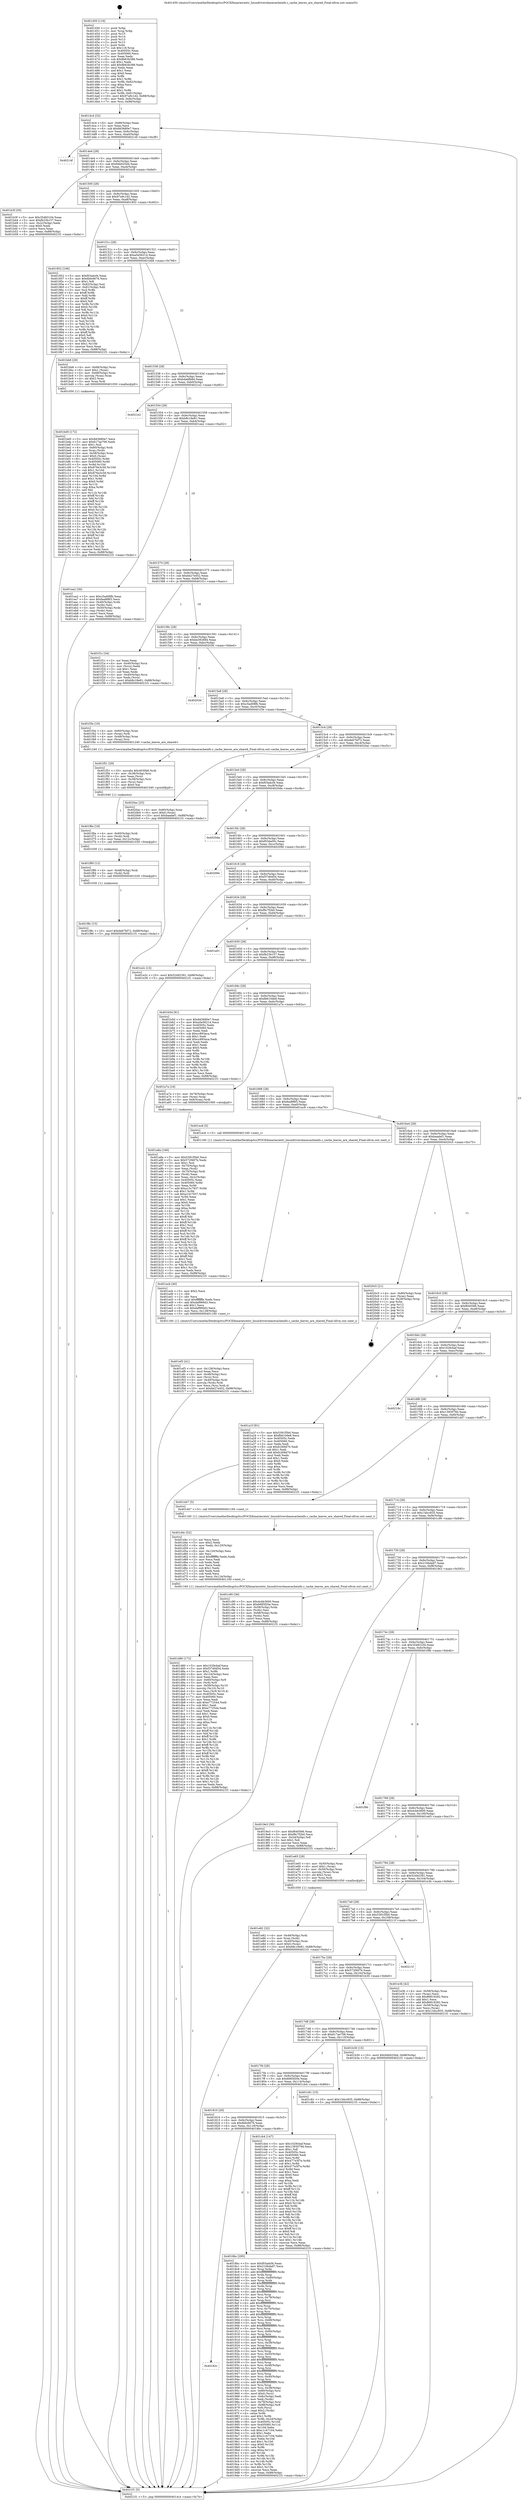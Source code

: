 digraph "0x401450" {
  label = "0x401450 (/mnt/c/Users/mathe/Desktop/tcc/POCII/binaries/extr_linuxdriversbasecacheinfo.c_cache_leaves_are_shared_Final-ollvm.out::main(0))"
  labelloc = "t"
  node[shape=record]

  Entry [label="",width=0.3,height=0.3,shape=circle,fillcolor=black,style=filled]
  "0x4014c4" [label="{
     0x4014c4 [32]\l
     | [instrs]\l
     &nbsp;&nbsp;0x4014c4 \<+6\>: mov -0x88(%rbp),%eax\l
     &nbsp;&nbsp;0x4014ca \<+2\>: mov %eax,%ecx\l
     &nbsp;&nbsp;0x4014cc \<+6\>: sub $0x8d3680e7,%ecx\l
     &nbsp;&nbsp;0x4014d2 \<+6\>: mov %eax,-0x9c(%rbp)\l
     &nbsp;&nbsp;0x4014d8 \<+6\>: mov %ecx,-0xa0(%rbp)\l
     &nbsp;&nbsp;0x4014de \<+6\>: je 000000000040214f \<main+0xcff\>\l
  }"]
  "0x40214f" [label="{
     0x40214f\l
  }", style=dashed]
  "0x4014e4" [label="{
     0x4014e4 [28]\l
     | [instrs]\l
     &nbsp;&nbsp;0x4014e4 \<+5\>: jmp 00000000004014e9 \<main+0x99\>\l
     &nbsp;&nbsp;0x4014e9 \<+6\>: mov -0x9c(%rbp),%eax\l
     &nbsp;&nbsp;0x4014ef \<+5\>: sub $0x94b025d4,%eax\l
     &nbsp;&nbsp;0x4014f4 \<+6\>: mov %eax,-0xa4(%rbp)\l
     &nbsp;&nbsp;0x4014fa \<+6\>: je 0000000000401b3f \<main+0x6ef\>\l
  }"]
  Exit [label="",width=0.3,height=0.3,shape=circle,fillcolor=black,style=filled,peripheries=2]
  "0x401b3f" [label="{
     0x401b3f [30]\l
     | [instrs]\l
     &nbsp;&nbsp;0x401b3f \<+5\>: mov $0x35483104,%eax\l
     &nbsp;&nbsp;0x401b44 \<+5\>: mov $0xfb23b157,%ecx\l
     &nbsp;&nbsp;0x401b49 \<+3\>: mov -0x2c(%rbp),%edx\l
     &nbsp;&nbsp;0x401b4c \<+3\>: cmp $0x0,%edx\l
     &nbsp;&nbsp;0x401b4f \<+3\>: cmove %ecx,%eax\l
     &nbsp;&nbsp;0x401b52 \<+6\>: mov %eax,-0x88(%rbp)\l
     &nbsp;&nbsp;0x401b58 \<+5\>: jmp 00000000004021f1 \<main+0xda1\>\l
  }"]
  "0x401500" [label="{
     0x401500 [28]\l
     | [instrs]\l
     &nbsp;&nbsp;0x401500 \<+5\>: jmp 0000000000401505 \<main+0xb5\>\l
     &nbsp;&nbsp;0x401505 \<+6\>: mov -0x9c(%rbp),%eax\l
     &nbsp;&nbsp;0x40150b \<+5\>: sub $0x97a9c1d2,%eax\l
     &nbsp;&nbsp;0x401510 \<+6\>: mov %eax,-0xa8(%rbp)\l
     &nbsp;&nbsp;0x401516 \<+6\>: je 0000000000401852 \<main+0x402\>\l
  }"]
  "0x401f8c" [label="{
     0x401f8c [15]\l
     | [instrs]\l
     &nbsp;&nbsp;0x401f8c \<+10\>: movl $0xde67bf72,-0x88(%rbp)\l
     &nbsp;&nbsp;0x401f96 \<+5\>: jmp 00000000004021f1 \<main+0xda1\>\l
  }"]
  "0x401852" [label="{
     0x401852 [106]\l
     | [instrs]\l
     &nbsp;&nbsp;0x401852 \<+5\>: mov $0xf03adcf4,%eax\l
     &nbsp;&nbsp;0x401857 \<+5\>: mov $0x6bfc6676,%ecx\l
     &nbsp;&nbsp;0x40185c \<+2\>: mov $0x1,%dl\l
     &nbsp;&nbsp;0x40185e \<+7\>: mov -0x82(%rbp),%sil\l
     &nbsp;&nbsp;0x401865 \<+7\>: mov -0x81(%rbp),%dil\l
     &nbsp;&nbsp;0x40186c \<+3\>: mov %sil,%r8b\l
     &nbsp;&nbsp;0x40186f \<+4\>: xor $0xff,%r8b\l
     &nbsp;&nbsp;0x401873 \<+3\>: mov %dil,%r9b\l
     &nbsp;&nbsp;0x401876 \<+4\>: xor $0xff,%r9b\l
     &nbsp;&nbsp;0x40187a \<+3\>: xor $0x0,%dl\l
     &nbsp;&nbsp;0x40187d \<+3\>: mov %r8b,%r10b\l
     &nbsp;&nbsp;0x401880 \<+4\>: and $0x0,%r10b\l
     &nbsp;&nbsp;0x401884 \<+3\>: and %dl,%sil\l
     &nbsp;&nbsp;0x401887 \<+3\>: mov %r9b,%r11b\l
     &nbsp;&nbsp;0x40188a \<+4\>: and $0x0,%r11b\l
     &nbsp;&nbsp;0x40188e \<+3\>: and %dl,%dil\l
     &nbsp;&nbsp;0x401891 \<+3\>: or %sil,%r10b\l
     &nbsp;&nbsp;0x401894 \<+3\>: or %dil,%r11b\l
     &nbsp;&nbsp;0x401897 \<+3\>: xor %r11b,%r10b\l
     &nbsp;&nbsp;0x40189a \<+3\>: or %r9b,%r8b\l
     &nbsp;&nbsp;0x40189d \<+4\>: xor $0xff,%r8b\l
     &nbsp;&nbsp;0x4018a1 \<+3\>: or $0x0,%dl\l
     &nbsp;&nbsp;0x4018a4 \<+3\>: and %dl,%r8b\l
     &nbsp;&nbsp;0x4018a7 \<+3\>: or %r8b,%r10b\l
     &nbsp;&nbsp;0x4018aa \<+4\>: test $0x1,%r10b\l
     &nbsp;&nbsp;0x4018ae \<+3\>: cmovne %ecx,%eax\l
     &nbsp;&nbsp;0x4018b1 \<+6\>: mov %eax,-0x88(%rbp)\l
     &nbsp;&nbsp;0x4018b7 \<+5\>: jmp 00000000004021f1 \<main+0xda1\>\l
  }"]
  "0x40151c" [label="{
     0x40151c [28]\l
     | [instrs]\l
     &nbsp;&nbsp;0x40151c \<+5\>: jmp 0000000000401521 \<main+0xd1\>\l
     &nbsp;&nbsp;0x401521 \<+6\>: mov -0x9c(%rbp),%eax\l
     &nbsp;&nbsp;0x401527 \<+5\>: sub $0xa5e56214,%eax\l
     &nbsp;&nbsp;0x40152c \<+6\>: mov %eax,-0xac(%rbp)\l
     &nbsp;&nbsp;0x401532 \<+6\>: je 0000000000401bb8 \<main+0x768\>\l
  }"]
  "0x4021f1" [label="{
     0x4021f1 [5]\l
     | [instrs]\l
     &nbsp;&nbsp;0x4021f1 \<+5\>: jmp 00000000004014c4 \<main+0x74\>\l
  }"]
  "0x401450" [label="{
     0x401450 [116]\l
     | [instrs]\l
     &nbsp;&nbsp;0x401450 \<+1\>: push %rbp\l
     &nbsp;&nbsp;0x401451 \<+3\>: mov %rsp,%rbp\l
     &nbsp;&nbsp;0x401454 \<+2\>: push %r15\l
     &nbsp;&nbsp;0x401456 \<+2\>: push %r14\l
     &nbsp;&nbsp;0x401458 \<+2\>: push %r13\l
     &nbsp;&nbsp;0x40145a \<+2\>: push %r12\l
     &nbsp;&nbsp;0x40145c \<+1\>: push %rbx\l
     &nbsp;&nbsp;0x40145d \<+7\>: sub $0x118,%rsp\l
     &nbsp;&nbsp;0x401464 \<+7\>: mov 0x40505c,%eax\l
     &nbsp;&nbsp;0x40146b \<+7\>: mov 0x405060,%ecx\l
     &nbsp;&nbsp;0x401472 \<+2\>: mov %eax,%edx\l
     &nbsp;&nbsp;0x401474 \<+6\>: sub $0x8b63b388,%edx\l
     &nbsp;&nbsp;0x40147a \<+3\>: sub $0x1,%edx\l
     &nbsp;&nbsp;0x40147d \<+6\>: add $0x8b63b388,%edx\l
     &nbsp;&nbsp;0x401483 \<+3\>: imul %edx,%eax\l
     &nbsp;&nbsp;0x401486 \<+3\>: and $0x1,%eax\l
     &nbsp;&nbsp;0x401489 \<+3\>: cmp $0x0,%eax\l
     &nbsp;&nbsp;0x40148c \<+4\>: sete %r8b\l
     &nbsp;&nbsp;0x401490 \<+4\>: and $0x1,%r8b\l
     &nbsp;&nbsp;0x401494 \<+7\>: mov %r8b,-0x82(%rbp)\l
     &nbsp;&nbsp;0x40149b \<+3\>: cmp $0xa,%ecx\l
     &nbsp;&nbsp;0x40149e \<+4\>: setl %r8b\l
     &nbsp;&nbsp;0x4014a2 \<+4\>: and $0x1,%r8b\l
     &nbsp;&nbsp;0x4014a6 \<+7\>: mov %r8b,-0x81(%rbp)\l
     &nbsp;&nbsp;0x4014ad \<+10\>: movl $0x97a9c1d2,-0x88(%rbp)\l
     &nbsp;&nbsp;0x4014b7 \<+6\>: mov %edi,-0x8c(%rbp)\l
     &nbsp;&nbsp;0x4014bd \<+7\>: mov %rsi,-0x98(%rbp)\l
  }"]
  "0x401f80" [label="{
     0x401f80 [12]\l
     | [instrs]\l
     &nbsp;&nbsp;0x401f80 \<+4\>: mov -0x48(%rbp),%rdi\l
     &nbsp;&nbsp;0x401f84 \<+3\>: mov (%rdi),%rdi\l
     &nbsp;&nbsp;0x401f87 \<+5\>: call 0000000000401030 \<free@plt\>\l
     | [calls]\l
     &nbsp;&nbsp;0x401030 \{1\} (unknown)\l
  }"]
  "0x401bb8" [label="{
     0x401bb8 [29]\l
     | [instrs]\l
     &nbsp;&nbsp;0x401bb8 \<+4\>: mov -0x68(%rbp),%rax\l
     &nbsp;&nbsp;0x401bbc \<+6\>: movl $0x1,(%rax)\l
     &nbsp;&nbsp;0x401bc2 \<+4\>: mov -0x68(%rbp),%rax\l
     &nbsp;&nbsp;0x401bc6 \<+3\>: movslq (%rax),%rax\l
     &nbsp;&nbsp;0x401bc9 \<+4\>: shl $0x2,%rax\l
     &nbsp;&nbsp;0x401bcd \<+3\>: mov %rax,%rdi\l
     &nbsp;&nbsp;0x401bd0 \<+5\>: call 0000000000401050 \<malloc@plt\>\l
     | [calls]\l
     &nbsp;&nbsp;0x401050 \{1\} (unknown)\l
  }"]
  "0x401538" [label="{
     0x401538 [28]\l
     | [instrs]\l
     &nbsp;&nbsp;0x401538 \<+5\>: jmp 000000000040153d \<main+0xed\>\l
     &nbsp;&nbsp;0x40153d \<+6\>: mov -0x9c(%rbp),%eax\l
     &nbsp;&nbsp;0x401543 \<+5\>: sub $0xb4a6fb84,%eax\l
     &nbsp;&nbsp;0x401548 \<+6\>: mov %eax,-0xb0(%rbp)\l
     &nbsp;&nbsp;0x40154e \<+6\>: je 00000000004021e2 \<main+0xd92\>\l
  }"]
  "0x401f6e" [label="{
     0x401f6e [18]\l
     | [instrs]\l
     &nbsp;&nbsp;0x401f6e \<+4\>: mov -0x60(%rbp),%rdi\l
     &nbsp;&nbsp;0x401f72 \<+3\>: mov (%rdi),%rdi\l
     &nbsp;&nbsp;0x401f75 \<+6\>: mov %eax,-0x12c(%rbp)\l
     &nbsp;&nbsp;0x401f7b \<+5\>: call 0000000000401030 \<free@plt\>\l
     | [calls]\l
     &nbsp;&nbsp;0x401030 \{1\} (unknown)\l
  }"]
  "0x4021e2" [label="{
     0x4021e2\l
  }", style=dashed]
  "0x401554" [label="{
     0x401554 [28]\l
     | [instrs]\l
     &nbsp;&nbsp;0x401554 \<+5\>: jmp 0000000000401559 \<main+0x109\>\l
     &nbsp;&nbsp;0x401559 \<+6\>: mov -0x9c(%rbp),%eax\l
     &nbsp;&nbsp;0x40155f \<+5\>: sub $0xb8c18e81,%eax\l
     &nbsp;&nbsp;0x401564 \<+6\>: mov %eax,-0xb4(%rbp)\l
     &nbsp;&nbsp;0x40156a \<+6\>: je 0000000000401ea2 \<main+0xa52\>\l
  }"]
  "0x401f51" [label="{
     0x401f51 [29]\l
     | [instrs]\l
     &nbsp;&nbsp;0x401f51 \<+10\>: movabs $0x4030b6,%rdi\l
     &nbsp;&nbsp;0x401f5b \<+4\>: mov -0x38(%rbp),%rsi\l
     &nbsp;&nbsp;0x401f5f \<+2\>: mov %eax,(%rsi)\l
     &nbsp;&nbsp;0x401f61 \<+4\>: mov -0x38(%rbp),%rsi\l
     &nbsp;&nbsp;0x401f65 \<+2\>: mov (%rsi),%esi\l
     &nbsp;&nbsp;0x401f67 \<+2\>: mov $0x0,%al\l
     &nbsp;&nbsp;0x401f69 \<+5\>: call 0000000000401040 \<printf@plt\>\l
     | [calls]\l
     &nbsp;&nbsp;0x401040 \{1\} (unknown)\l
  }"]
  "0x401ea2" [label="{
     0x401ea2 [36]\l
     | [instrs]\l
     &nbsp;&nbsp;0x401ea2 \<+5\>: mov $0xc5ad08fb,%eax\l
     &nbsp;&nbsp;0x401ea7 \<+5\>: mov $0xfea8f8f3,%ecx\l
     &nbsp;&nbsp;0x401eac \<+4\>: mov -0x40(%rbp),%rdx\l
     &nbsp;&nbsp;0x401eb0 \<+2\>: mov (%rdx),%esi\l
     &nbsp;&nbsp;0x401eb2 \<+4\>: mov -0x50(%rbp),%rdx\l
     &nbsp;&nbsp;0x401eb6 \<+2\>: cmp (%rdx),%esi\l
     &nbsp;&nbsp;0x401eb8 \<+3\>: cmovl %ecx,%eax\l
     &nbsp;&nbsp;0x401ebb \<+6\>: mov %eax,-0x88(%rbp)\l
     &nbsp;&nbsp;0x401ec1 \<+5\>: jmp 00000000004021f1 \<main+0xda1\>\l
  }"]
  "0x401570" [label="{
     0x401570 [28]\l
     | [instrs]\l
     &nbsp;&nbsp;0x401570 \<+5\>: jmp 0000000000401575 \<main+0x125\>\l
     &nbsp;&nbsp;0x401575 \<+6\>: mov -0x9c(%rbp),%eax\l
     &nbsp;&nbsp;0x40157b \<+5\>: sub $0xbb27e452,%eax\l
     &nbsp;&nbsp;0x401580 \<+6\>: mov %eax,-0xb8(%rbp)\l
     &nbsp;&nbsp;0x401586 \<+6\>: je 0000000000401f1c \<main+0xacc\>\l
  }"]
  "0x401ef3" [label="{
     0x401ef3 [41]\l
     | [instrs]\l
     &nbsp;&nbsp;0x401ef3 \<+6\>: mov -0x128(%rbp),%ecx\l
     &nbsp;&nbsp;0x401ef9 \<+3\>: imul %eax,%ecx\l
     &nbsp;&nbsp;0x401efc \<+4\>: mov -0x48(%rbp),%rsi\l
     &nbsp;&nbsp;0x401f00 \<+3\>: mov (%rsi),%rsi\l
     &nbsp;&nbsp;0x401f03 \<+4\>: mov -0x40(%rbp),%rdi\l
     &nbsp;&nbsp;0x401f07 \<+3\>: movslq (%rdi),%rdi\l
     &nbsp;&nbsp;0x401f0a \<+3\>: mov %ecx,(%rsi,%rdi,4)\l
     &nbsp;&nbsp;0x401f0d \<+10\>: movl $0xbb27e452,-0x88(%rbp)\l
     &nbsp;&nbsp;0x401f17 \<+5\>: jmp 00000000004021f1 \<main+0xda1\>\l
  }"]
  "0x401f1c" [label="{
     0x401f1c [34]\l
     | [instrs]\l
     &nbsp;&nbsp;0x401f1c \<+2\>: xor %eax,%eax\l
     &nbsp;&nbsp;0x401f1e \<+4\>: mov -0x40(%rbp),%rcx\l
     &nbsp;&nbsp;0x401f22 \<+2\>: mov (%rcx),%edx\l
     &nbsp;&nbsp;0x401f24 \<+3\>: sub $0x1,%eax\l
     &nbsp;&nbsp;0x401f27 \<+2\>: sub %eax,%edx\l
     &nbsp;&nbsp;0x401f29 \<+4\>: mov -0x40(%rbp),%rcx\l
     &nbsp;&nbsp;0x401f2d \<+2\>: mov %edx,(%rcx)\l
     &nbsp;&nbsp;0x401f2f \<+10\>: movl $0xb8c18e81,-0x88(%rbp)\l
     &nbsp;&nbsp;0x401f39 \<+5\>: jmp 00000000004021f1 \<main+0xda1\>\l
  }"]
  "0x40158c" [label="{
     0x40158c [28]\l
     | [instrs]\l
     &nbsp;&nbsp;0x40158c \<+5\>: jmp 0000000000401591 \<main+0x141\>\l
     &nbsp;&nbsp;0x401591 \<+6\>: mov -0x9c(%rbp),%eax\l
     &nbsp;&nbsp;0x401597 \<+5\>: sub $0xbe392684,%eax\l
     &nbsp;&nbsp;0x40159c \<+6\>: mov %eax,-0xbc(%rbp)\l
     &nbsp;&nbsp;0x4015a2 \<+6\>: je 000000000040203d \<main+0xbed\>\l
  }"]
  "0x401ecb" [label="{
     0x401ecb [40]\l
     | [instrs]\l
     &nbsp;&nbsp;0x401ecb \<+5\>: mov $0x2,%ecx\l
     &nbsp;&nbsp;0x401ed0 \<+1\>: cltd\l
     &nbsp;&nbsp;0x401ed1 \<+2\>: idiv %ecx\l
     &nbsp;&nbsp;0x401ed3 \<+6\>: imul $0xfffffffe,%edx,%ecx\l
     &nbsp;&nbsp;0x401ed9 \<+6\>: add $0xdaf966d3,%ecx\l
     &nbsp;&nbsp;0x401edf \<+3\>: add $0x1,%ecx\l
     &nbsp;&nbsp;0x401ee2 \<+6\>: sub $0xdaf966d3,%ecx\l
     &nbsp;&nbsp;0x401ee8 \<+6\>: mov %ecx,-0x128(%rbp)\l
     &nbsp;&nbsp;0x401eee \<+5\>: call 0000000000401160 \<next_i\>\l
     | [calls]\l
     &nbsp;&nbsp;0x401160 \{1\} (/mnt/c/Users/mathe/Desktop/tcc/POCII/binaries/extr_linuxdriversbasecacheinfo.c_cache_leaves_are_shared_Final-ollvm.out::next_i)\l
  }"]
  "0x40203d" [label="{
     0x40203d\l
  }", style=dashed]
  "0x4015a8" [label="{
     0x4015a8 [28]\l
     | [instrs]\l
     &nbsp;&nbsp;0x4015a8 \<+5\>: jmp 00000000004015ad \<main+0x15d\>\l
     &nbsp;&nbsp;0x4015ad \<+6\>: mov -0x9c(%rbp),%eax\l
     &nbsp;&nbsp;0x4015b3 \<+5\>: sub $0xc5ad08fb,%eax\l
     &nbsp;&nbsp;0x4015b8 \<+6\>: mov %eax,-0xc0(%rbp)\l
     &nbsp;&nbsp;0x4015be \<+6\>: je 0000000000401f3e \<main+0xaee\>\l
  }"]
  "0x401e82" [label="{
     0x401e82 [32]\l
     | [instrs]\l
     &nbsp;&nbsp;0x401e82 \<+4\>: mov -0x48(%rbp),%rdi\l
     &nbsp;&nbsp;0x401e86 \<+3\>: mov %rax,(%rdi)\l
     &nbsp;&nbsp;0x401e89 \<+4\>: mov -0x40(%rbp),%rax\l
     &nbsp;&nbsp;0x401e8d \<+6\>: movl $0x0,(%rax)\l
     &nbsp;&nbsp;0x401e93 \<+10\>: movl $0xb8c18e81,-0x88(%rbp)\l
     &nbsp;&nbsp;0x401e9d \<+5\>: jmp 00000000004021f1 \<main+0xda1\>\l
  }"]
  "0x401f3e" [label="{
     0x401f3e [19]\l
     | [instrs]\l
     &nbsp;&nbsp;0x401f3e \<+4\>: mov -0x60(%rbp),%rax\l
     &nbsp;&nbsp;0x401f42 \<+3\>: mov (%rax),%rdi\l
     &nbsp;&nbsp;0x401f45 \<+4\>: mov -0x48(%rbp),%rax\l
     &nbsp;&nbsp;0x401f49 \<+3\>: mov (%rax),%rsi\l
     &nbsp;&nbsp;0x401f4c \<+5\>: call 0000000000401240 \<cache_leaves_are_shared\>\l
     | [calls]\l
     &nbsp;&nbsp;0x401240 \{1\} (/mnt/c/Users/mathe/Desktop/tcc/POCII/binaries/extr_linuxdriversbasecacheinfo.c_cache_leaves_are_shared_Final-ollvm.out::cache_leaves_are_shared)\l
  }"]
  "0x4015c4" [label="{
     0x4015c4 [28]\l
     | [instrs]\l
     &nbsp;&nbsp;0x4015c4 \<+5\>: jmp 00000000004015c9 \<main+0x179\>\l
     &nbsp;&nbsp;0x4015c9 \<+6\>: mov -0x9c(%rbp),%eax\l
     &nbsp;&nbsp;0x4015cf \<+5\>: sub $0xde67bf72,%eax\l
     &nbsp;&nbsp;0x4015d4 \<+6\>: mov %eax,-0xc4(%rbp)\l
     &nbsp;&nbsp;0x4015da \<+6\>: je 00000000004020ac \<main+0xc5c\>\l
  }"]
  "0x401d80" [label="{
     0x401d80 [172]\l
     | [instrs]\l
     &nbsp;&nbsp;0x401d80 \<+5\>: mov $0x1029cbaf,%ecx\l
     &nbsp;&nbsp;0x401d85 \<+5\>: mov $0xf37d0d54,%edx\l
     &nbsp;&nbsp;0x401d8a \<+3\>: mov $0x1,%r8b\l
     &nbsp;&nbsp;0x401d8d \<+6\>: mov -0x124(%rbp),%esi\l
     &nbsp;&nbsp;0x401d93 \<+3\>: imul %eax,%esi\l
     &nbsp;&nbsp;0x401d96 \<+4\>: mov -0x60(%rbp),%r9\l
     &nbsp;&nbsp;0x401d9a \<+3\>: mov (%r9),%r9\l
     &nbsp;&nbsp;0x401d9d \<+4\>: mov -0x58(%rbp),%r10\l
     &nbsp;&nbsp;0x401da1 \<+3\>: movslq (%r10),%r10\l
     &nbsp;&nbsp;0x401da4 \<+4\>: mov %esi,(%r9,%r10,4)\l
     &nbsp;&nbsp;0x401da8 \<+7\>: mov 0x40505c,%eax\l
     &nbsp;&nbsp;0x401daf \<+7\>: mov 0x405060,%esi\l
     &nbsp;&nbsp;0x401db6 \<+2\>: mov %eax,%edi\l
     &nbsp;&nbsp;0x401db8 \<+6\>: add $0xe772544,%edi\l
     &nbsp;&nbsp;0x401dbe \<+3\>: sub $0x1,%edi\l
     &nbsp;&nbsp;0x401dc1 \<+6\>: sub $0xe772544,%edi\l
     &nbsp;&nbsp;0x401dc7 \<+3\>: imul %edi,%eax\l
     &nbsp;&nbsp;0x401dca \<+3\>: and $0x1,%eax\l
     &nbsp;&nbsp;0x401dcd \<+3\>: cmp $0x0,%eax\l
     &nbsp;&nbsp;0x401dd0 \<+4\>: sete %r11b\l
     &nbsp;&nbsp;0x401dd4 \<+3\>: cmp $0xa,%esi\l
     &nbsp;&nbsp;0x401dd7 \<+3\>: setl %bl\l
     &nbsp;&nbsp;0x401dda \<+3\>: mov %r11b,%r14b\l
     &nbsp;&nbsp;0x401ddd \<+4\>: xor $0xff,%r14b\l
     &nbsp;&nbsp;0x401de1 \<+3\>: mov %bl,%r15b\l
     &nbsp;&nbsp;0x401de4 \<+4\>: xor $0xff,%r15b\l
     &nbsp;&nbsp;0x401de8 \<+4\>: xor $0x1,%r8b\l
     &nbsp;&nbsp;0x401dec \<+3\>: mov %r14b,%r12b\l
     &nbsp;&nbsp;0x401def \<+4\>: and $0xff,%r12b\l
     &nbsp;&nbsp;0x401df3 \<+3\>: and %r8b,%r11b\l
     &nbsp;&nbsp;0x401df6 \<+3\>: mov %r15b,%r13b\l
     &nbsp;&nbsp;0x401df9 \<+4\>: and $0xff,%r13b\l
     &nbsp;&nbsp;0x401dfd \<+3\>: and %r8b,%bl\l
     &nbsp;&nbsp;0x401e00 \<+3\>: or %r11b,%r12b\l
     &nbsp;&nbsp;0x401e03 \<+3\>: or %bl,%r13b\l
     &nbsp;&nbsp;0x401e06 \<+3\>: xor %r13b,%r12b\l
     &nbsp;&nbsp;0x401e09 \<+3\>: or %r15b,%r14b\l
     &nbsp;&nbsp;0x401e0c \<+4\>: xor $0xff,%r14b\l
     &nbsp;&nbsp;0x401e10 \<+4\>: or $0x1,%r8b\l
     &nbsp;&nbsp;0x401e14 \<+3\>: and %r8b,%r14b\l
     &nbsp;&nbsp;0x401e17 \<+3\>: or %r14b,%r12b\l
     &nbsp;&nbsp;0x401e1a \<+4\>: test $0x1,%r12b\l
     &nbsp;&nbsp;0x401e1e \<+3\>: cmovne %edx,%ecx\l
     &nbsp;&nbsp;0x401e21 \<+6\>: mov %ecx,-0x88(%rbp)\l
     &nbsp;&nbsp;0x401e27 \<+5\>: jmp 00000000004021f1 \<main+0xda1\>\l
  }"]
  "0x4020ac" [label="{
     0x4020ac [25]\l
     | [instrs]\l
     &nbsp;&nbsp;0x4020ac \<+4\>: mov -0x80(%rbp),%rax\l
     &nbsp;&nbsp;0x4020b0 \<+6\>: movl $0x0,(%rax)\l
     &nbsp;&nbsp;0x4020b6 \<+10\>: movl $0xbaadef1,-0x88(%rbp)\l
     &nbsp;&nbsp;0x4020c0 \<+5\>: jmp 00000000004021f1 \<main+0xda1\>\l
  }"]
  "0x4015e0" [label="{
     0x4015e0 [28]\l
     | [instrs]\l
     &nbsp;&nbsp;0x4015e0 \<+5\>: jmp 00000000004015e5 \<main+0x195\>\l
     &nbsp;&nbsp;0x4015e5 \<+6\>: mov -0x9c(%rbp),%eax\l
     &nbsp;&nbsp;0x4015eb \<+5\>: sub $0xf03adcf4,%eax\l
     &nbsp;&nbsp;0x4015f0 \<+6\>: mov %eax,-0xc8(%rbp)\l
     &nbsp;&nbsp;0x4015f6 \<+6\>: je 00000000004020da \<main+0xc8a\>\l
  }"]
  "0x401d4c" [label="{
     0x401d4c [52]\l
     | [instrs]\l
     &nbsp;&nbsp;0x401d4c \<+2\>: xor %ecx,%ecx\l
     &nbsp;&nbsp;0x401d4e \<+5\>: mov $0x2,%edx\l
     &nbsp;&nbsp;0x401d53 \<+6\>: mov %edx,-0x120(%rbp)\l
     &nbsp;&nbsp;0x401d59 \<+1\>: cltd\l
     &nbsp;&nbsp;0x401d5a \<+6\>: mov -0x120(%rbp),%esi\l
     &nbsp;&nbsp;0x401d60 \<+2\>: idiv %esi\l
     &nbsp;&nbsp;0x401d62 \<+6\>: imul $0xfffffffe,%edx,%edx\l
     &nbsp;&nbsp;0x401d68 \<+2\>: mov %ecx,%edi\l
     &nbsp;&nbsp;0x401d6a \<+2\>: sub %edx,%edi\l
     &nbsp;&nbsp;0x401d6c \<+2\>: mov %ecx,%edx\l
     &nbsp;&nbsp;0x401d6e \<+3\>: sub $0x1,%edx\l
     &nbsp;&nbsp;0x401d71 \<+2\>: add %edx,%edi\l
     &nbsp;&nbsp;0x401d73 \<+2\>: sub %edi,%ecx\l
     &nbsp;&nbsp;0x401d75 \<+6\>: mov %ecx,-0x124(%rbp)\l
     &nbsp;&nbsp;0x401d7b \<+5\>: call 0000000000401160 \<next_i\>\l
     | [calls]\l
     &nbsp;&nbsp;0x401160 \{1\} (/mnt/c/Users/mathe/Desktop/tcc/POCII/binaries/extr_linuxdriversbasecacheinfo.c_cache_leaves_are_shared_Final-ollvm.out::next_i)\l
  }"]
  "0x4020da" [label="{
     0x4020da\l
  }", style=dashed]
  "0x4015fc" [label="{
     0x4015fc [28]\l
     | [instrs]\l
     &nbsp;&nbsp;0x4015fc \<+5\>: jmp 0000000000401601 \<main+0x1b1\>\l
     &nbsp;&nbsp;0x401601 \<+6\>: mov -0x9c(%rbp),%eax\l
     &nbsp;&nbsp;0x401607 \<+5\>: sub $0xf03da00c,%eax\l
     &nbsp;&nbsp;0x40160c \<+6\>: mov %eax,-0xcc(%rbp)\l
     &nbsp;&nbsp;0x401612 \<+6\>: je 000000000040209d \<main+0xc4d\>\l
  }"]
  "0x401bd5" [label="{
     0x401bd5 [172]\l
     | [instrs]\l
     &nbsp;&nbsp;0x401bd5 \<+5\>: mov $0x8d3680e7,%ecx\l
     &nbsp;&nbsp;0x401bda \<+5\>: mov $0x617ae706,%edx\l
     &nbsp;&nbsp;0x401bdf \<+3\>: mov $0x1,%sil\l
     &nbsp;&nbsp;0x401be2 \<+4\>: mov -0x60(%rbp),%rdi\l
     &nbsp;&nbsp;0x401be6 \<+3\>: mov %rax,(%rdi)\l
     &nbsp;&nbsp;0x401be9 \<+4\>: mov -0x58(%rbp),%rax\l
     &nbsp;&nbsp;0x401bed \<+6\>: movl $0x0,(%rax)\l
     &nbsp;&nbsp;0x401bf3 \<+8\>: mov 0x40505c,%r8d\l
     &nbsp;&nbsp;0x401bfb \<+8\>: mov 0x405060,%r9d\l
     &nbsp;&nbsp;0x401c03 \<+3\>: mov %r8d,%r10d\l
     &nbsp;&nbsp;0x401c06 \<+7\>: sub $0x876e3c59,%r10d\l
     &nbsp;&nbsp;0x401c0d \<+4\>: sub $0x1,%r10d\l
     &nbsp;&nbsp;0x401c11 \<+7\>: add $0x876e3c59,%r10d\l
     &nbsp;&nbsp;0x401c18 \<+4\>: imul %r10d,%r8d\l
     &nbsp;&nbsp;0x401c1c \<+4\>: and $0x1,%r8d\l
     &nbsp;&nbsp;0x401c20 \<+4\>: cmp $0x0,%r8d\l
     &nbsp;&nbsp;0x401c24 \<+4\>: sete %r11b\l
     &nbsp;&nbsp;0x401c28 \<+4\>: cmp $0xa,%r9d\l
     &nbsp;&nbsp;0x401c2c \<+3\>: setl %bl\l
     &nbsp;&nbsp;0x401c2f \<+3\>: mov %r11b,%r14b\l
     &nbsp;&nbsp;0x401c32 \<+4\>: xor $0xff,%r14b\l
     &nbsp;&nbsp;0x401c36 \<+3\>: mov %bl,%r15b\l
     &nbsp;&nbsp;0x401c39 \<+4\>: xor $0xff,%r15b\l
     &nbsp;&nbsp;0x401c3d \<+4\>: xor $0x0,%sil\l
     &nbsp;&nbsp;0x401c41 \<+3\>: mov %r14b,%r12b\l
     &nbsp;&nbsp;0x401c44 \<+4\>: and $0x0,%r12b\l
     &nbsp;&nbsp;0x401c48 \<+3\>: and %sil,%r11b\l
     &nbsp;&nbsp;0x401c4b \<+3\>: mov %r15b,%r13b\l
     &nbsp;&nbsp;0x401c4e \<+4\>: and $0x0,%r13b\l
     &nbsp;&nbsp;0x401c52 \<+3\>: and %sil,%bl\l
     &nbsp;&nbsp;0x401c55 \<+3\>: or %r11b,%r12b\l
     &nbsp;&nbsp;0x401c58 \<+3\>: or %bl,%r13b\l
     &nbsp;&nbsp;0x401c5b \<+3\>: xor %r13b,%r12b\l
     &nbsp;&nbsp;0x401c5e \<+3\>: or %r15b,%r14b\l
     &nbsp;&nbsp;0x401c61 \<+4\>: xor $0xff,%r14b\l
     &nbsp;&nbsp;0x401c65 \<+4\>: or $0x0,%sil\l
     &nbsp;&nbsp;0x401c69 \<+3\>: and %sil,%r14b\l
     &nbsp;&nbsp;0x401c6c \<+3\>: or %r14b,%r12b\l
     &nbsp;&nbsp;0x401c6f \<+4\>: test $0x1,%r12b\l
     &nbsp;&nbsp;0x401c73 \<+3\>: cmovne %edx,%ecx\l
     &nbsp;&nbsp;0x401c76 \<+6\>: mov %ecx,-0x88(%rbp)\l
     &nbsp;&nbsp;0x401c7c \<+5\>: jmp 00000000004021f1 \<main+0xda1\>\l
  }"]
  "0x40209d" [label="{
     0x40209d\l
  }", style=dashed]
  "0x401618" [label="{
     0x401618 [28]\l
     | [instrs]\l
     &nbsp;&nbsp;0x401618 \<+5\>: jmp 000000000040161d \<main+0x1cd\>\l
     &nbsp;&nbsp;0x40161d \<+6\>: mov -0x9c(%rbp),%eax\l
     &nbsp;&nbsp;0x401623 \<+5\>: sub $0xf37d0d54,%eax\l
     &nbsp;&nbsp;0x401628 \<+6\>: mov %eax,-0xd0(%rbp)\l
     &nbsp;&nbsp;0x40162e \<+6\>: je 0000000000401e2c \<main+0x9dc\>\l
  }"]
  "0x401a8a" [label="{
     0x401a8a [166]\l
     | [instrs]\l
     &nbsp;&nbsp;0x401a8a \<+5\>: mov $0x5391f5b0,%ecx\l
     &nbsp;&nbsp;0x401a8f \<+5\>: mov $0x572f497b,%edx\l
     &nbsp;&nbsp;0x401a94 \<+3\>: mov $0x1,%sil\l
     &nbsp;&nbsp;0x401a97 \<+4\>: mov -0x70(%rbp),%rdi\l
     &nbsp;&nbsp;0x401a9b \<+2\>: mov %eax,(%rdi)\l
     &nbsp;&nbsp;0x401a9d \<+4\>: mov -0x70(%rbp),%rdi\l
     &nbsp;&nbsp;0x401aa1 \<+2\>: mov (%rdi),%eax\l
     &nbsp;&nbsp;0x401aa3 \<+3\>: mov %eax,-0x2c(%rbp)\l
     &nbsp;&nbsp;0x401aa6 \<+7\>: mov 0x40505c,%eax\l
     &nbsp;&nbsp;0x401aad \<+8\>: mov 0x405060,%r8d\l
     &nbsp;&nbsp;0x401ab5 \<+3\>: mov %eax,%r9d\l
     &nbsp;&nbsp;0x401ab8 \<+7\>: add $0xa15c7937,%r9d\l
     &nbsp;&nbsp;0x401abf \<+4\>: sub $0x1,%r9d\l
     &nbsp;&nbsp;0x401ac3 \<+7\>: sub $0xa15c7937,%r9d\l
     &nbsp;&nbsp;0x401aca \<+4\>: imul %r9d,%eax\l
     &nbsp;&nbsp;0x401ace \<+3\>: and $0x1,%eax\l
     &nbsp;&nbsp;0x401ad1 \<+3\>: cmp $0x0,%eax\l
     &nbsp;&nbsp;0x401ad4 \<+4\>: sete %r10b\l
     &nbsp;&nbsp;0x401ad8 \<+4\>: cmp $0xa,%r8d\l
     &nbsp;&nbsp;0x401adc \<+4\>: setl %r11b\l
     &nbsp;&nbsp;0x401ae0 \<+3\>: mov %r10b,%bl\l
     &nbsp;&nbsp;0x401ae3 \<+3\>: xor $0xff,%bl\l
     &nbsp;&nbsp;0x401ae6 \<+3\>: mov %r11b,%r14b\l
     &nbsp;&nbsp;0x401ae9 \<+4\>: xor $0xff,%r14b\l
     &nbsp;&nbsp;0x401aed \<+4\>: xor $0x1,%sil\l
     &nbsp;&nbsp;0x401af1 \<+3\>: mov %bl,%r15b\l
     &nbsp;&nbsp;0x401af4 \<+4\>: and $0xff,%r15b\l
     &nbsp;&nbsp;0x401af8 \<+3\>: and %sil,%r10b\l
     &nbsp;&nbsp;0x401afb \<+3\>: mov %r14b,%r12b\l
     &nbsp;&nbsp;0x401afe \<+4\>: and $0xff,%r12b\l
     &nbsp;&nbsp;0x401b02 \<+3\>: and %sil,%r11b\l
     &nbsp;&nbsp;0x401b05 \<+3\>: or %r10b,%r15b\l
     &nbsp;&nbsp;0x401b08 \<+3\>: or %r11b,%r12b\l
     &nbsp;&nbsp;0x401b0b \<+3\>: xor %r12b,%r15b\l
     &nbsp;&nbsp;0x401b0e \<+3\>: or %r14b,%bl\l
     &nbsp;&nbsp;0x401b11 \<+3\>: xor $0xff,%bl\l
     &nbsp;&nbsp;0x401b14 \<+4\>: or $0x1,%sil\l
     &nbsp;&nbsp;0x401b18 \<+3\>: and %sil,%bl\l
     &nbsp;&nbsp;0x401b1b \<+3\>: or %bl,%r15b\l
     &nbsp;&nbsp;0x401b1e \<+4\>: test $0x1,%r15b\l
     &nbsp;&nbsp;0x401b22 \<+3\>: cmovne %edx,%ecx\l
     &nbsp;&nbsp;0x401b25 \<+6\>: mov %ecx,-0x88(%rbp)\l
     &nbsp;&nbsp;0x401b2b \<+5\>: jmp 00000000004021f1 \<main+0xda1\>\l
  }"]
  "0x401e2c" [label="{
     0x401e2c [15]\l
     | [instrs]\l
     &nbsp;&nbsp;0x401e2c \<+10\>: movl $0x52492391,-0x88(%rbp)\l
     &nbsp;&nbsp;0x401e36 \<+5\>: jmp 00000000004021f1 \<main+0xda1\>\l
  }"]
  "0x401634" [label="{
     0x401634 [28]\l
     | [instrs]\l
     &nbsp;&nbsp;0x401634 \<+5\>: jmp 0000000000401639 \<main+0x1e9\>\l
     &nbsp;&nbsp;0x401639 \<+6\>: mov -0x9c(%rbp),%eax\l
     &nbsp;&nbsp;0x40163f \<+5\>: sub $0xf9c7f2b0,%eax\l
     &nbsp;&nbsp;0x401644 \<+6\>: mov %eax,-0xd4(%rbp)\l
     &nbsp;&nbsp;0x40164a \<+6\>: je 0000000000401a01 \<main+0x5b1\>\l
  }"]
  "0x40182c" [label="{
     0x40182c\l
  }", style=dashed]
  "0x401a01" [label="{
     0x401a01\l
  }", style=dashed]
  "0x401650" [label="{
     0x401650 [28]\l
     | [instrs]\l
     &nbsp;&nbsp;0x401650 \<+5\>: jmp 0000000000401655 \<main+0x205\>\l
     &nbsp;&nbsp;0x401655 \<+6\>: mov -0x9c(%rbp),%eax\l
     &nbsp;&nbsp;0x40165b \<+5\>: sub $0xfb23b157,%eax\l
     &nbsp;&nbsp;0x401660 \<+6\>: mov %eax,-0xd8(%rbp)\l
     &nbsp;&nbsp;0x401666 \<+6\>: je 0000000000401b5d \<main+0x70d\>\l
  }"]
  "0x4018bc" [label="{
     0x4018bc [295]\l
     | [instrs]\l
     &nbsp;&nbsp;0x4018bc \<+5\>: mov $0xf03adcf4,%eax\l
     &nbsp;&nbsp;0x4018c1 \<+5\>: mov $0x216bda97,%ecx\l
     &nbsp;&nbsp;0x4018c6 \<+3\>: mov %rsp,%rdx\l
     &nbsp;&nbsp;0x4018c9 \<+4\>: add $0xfffffffffffffff0,%rdx\l
     &nbsp;&nbsp;0x4018cd \<+3\>: mov %rdx,%rsp\l
     &nbsp;&nbsp;0x4018d0 \<+4\>: mov %rdx,-0x80(%rbp)\l
     &nbsp;&nbsp;0x4018d4 \<+3\>: mov %rsp,%rdx\l
     &nbsp;&nbsp;0x4018d7 \<+4\>: add $0xfffffffffffffff0,%rdx\l
     &nbsp;&nbsp;0x4018db \<+3\>: mov %rdx,%rsp\l
     &nbsp;&nbsp;0x4018de \<+3\>: mov %rsp,%rsi\l
     &nbsp;&nbsp;0x4018e1 \<+4\>: add $0xfffffffffffffff0,%rsi\l
     &nbsp;&nbsp;0x4018e5 \<+3\>: mov %rsi,%rsp\l
     &nbsp;&nbsp;0x4018e8 \<+4\>: mov %rsi,-0x78(%rbp)\l
     &nbsp;&nbsp;0x4018ec \<+3\>: mov %rsp,%rsi\l
     &nbsp;&nbsp;0x4018ef \<+4\>: add $0xfffffffffffffff0,%rsi\l
     &nbsp;&nbsp;0x4018f3 \<+3\>: mov %rsi,%rsp\l
     &nbsp;&nbsp;0x4018f6 \<+4\>: mov %rsi,-0x70(%rbp)\l
     &nbsp;&nbsp;0x4018fa \<+3\>: mov %rsp,%rsi\l
     &nbsp;&nbsp;0x4018fd \<+4\>: add $0xfffffffffffffff0,%rsi\l
     &nbsp;&nbsp;0x401901 \<+3\>: mov %rsi,%rsp\l
     &nbsp;&nbsp;0x401904 \<+4\>: mov %rsi,-0x68(%rbp)\l
     &nbsp;&nbsp;0x401908 \<+3\>: mov %rsp,%rsi\l
     &nbsp;&nbsp;0x40190b \<+4\>: add $0xfffffffffffffff0,%rsi\l
     &nbsp;&nbsp;0x40190f \<+3\>: mov %rsi,%rsp\l
     &nbsp;&nbsp;0x401912 \<+4\>: mov %rsi,-0x60(%rbp)\l
     &nbsp;&nbsp;0x401916 \<+3\>: mov %rsp,%rsi\l
     &nbsp;&nbsp;0x401919 \<+4\>: add $0xfffffffffffffff0,%rsi\l
     &nbsp;&nbsp;0x40191d \<+3\>: mov %rsi,%rsp\l
     &nbsp;&nbsp;0x401920 \<+4\>: mov %rsi,-0x58(%rbp)\l
     &nbsp;&nbsp;0x401924 \<+3\>: mov %rsp,%rsi\l
     &nbsp;&nbsp;0x401927 \<+4\>: add $0xfffffffffffffff0,%rsi\l
     &nbsp;&nbsp;0x40192b \<+3\>: mov %rsi,%rsp\l
     &nbsp;&nbsp;0x40192e \<+4\>: mov %rsi,-0x50(%rbp)\l
     &nbsp;&nbsp;0x401932 \<+3\>: mov %rsp,%rsi\l
     &nbsp;&nbsp;0x401935 \<+4\>: add $0xfffffffffffffff0,%rsi\l
     &nbsp;&nbsp;0x401939 \<+3\>: mov %rsi,%rsp\l
     &nbsp;&nbsp;0x40193c \<+4\>: mov %rsi,-0x48(%rbp)\l
     &nbsp;&nbsp;0x401940 \<+3\>: mov %rsp,%rsi\l
     &nbsp;&nbsp;0x401943 \<+4\>: add $0xfffffffffffffff0,%rsi\l
     &nbsp;&nbsp;0x401947 \<+3\>: mov %rsi,%rsp\l
     &nbsp;&nbsp;0x40194a \<+4\>: mov %rsi,-0x40(%rbp)\l
     &nbsp;&nbsp;0x40194e \<+3\>: mov %rsp,%rsi\l
     &nbsp;&nbsp;0x401951 \<+4\>: add $0xfffffffffffffff0,%rsi\l
     &nbsp;&nbsp;0x401955 \<+3\>: mov %rsi,%rsp\l
     &nbsp;&nbsp;0x401958 \<+4\>: mov %rsi,-0x38(%rbp)\l
     &nbsp;&nbsp;0x40195c \<+4\>: mov -0x80(%rbp),%rsi\l
     &nbsp;&nbsp;0x401960 \<+6\>: movl $0x0,(%rsi)\l
     &nbsp;&nbsp;0x401966 \<+6\>: mov -0x8c(%rbp),%edi\l
     &nbsp;&nbsp;0x40196c \<+2\>: mov %edi,(%rdx)\l
     &nbsp;&nbsp;0x40196e \<+4\>: mov -0x78(%rbp),%rsi\l
     &nbsp;&nbsp;0x401972 \<+7\>: mov -0x98(%rbp),%r8\l
     &nbsp;&nbsp;0x401979 \<+3\>: mov %r8,(%rsi)\l
     &nbsp;&nbsp;0x40197c \<+3\>: cmpl $0x2,(%rdx)\l
     &nbsp;&nbsp;0x40197f \<+4\>: setne %r9b\l
     &nbsp;&nbsp;0x401983 \<+4\>: and $0x1,%r9b\l
     &nbsp;&nbsp;0x401987 \<+4\>: mov %r9b,-0x2d(%rbp)\l
     &nbsp;&nbsp;0x40198b \<+8\>: mov 0x40505c,%r10d\l
     &nbsp;&nbsp;0x401993 \<+8\>: mov 0x405060,%r11d\l
     &nbsp;&nbsp;0x40199b \<+3\>: mov %r10d,%ebx\l
     &nbsp;&nbsp;0x40199e \<+6\>: sub $0xc1c47104,%ebx\l
     &nbsp;&nbsp;0x4019a4 \<+3\>: sub $0x1,%ebx\l
     &nbsp;&nbsp;0x4019a7 \<+6\>: add $0xc1c47104,%ebx\l
     &nbsp;&nbsp;0x4019ad \<+4\>: imul %ebx,%r10d\l
     &nbsp;&nbsp;0x4019b1 \<+4\>: and $0x1,%r10d\l
     &nbsp;&nbsp;0x4019b5 \<+4\>: cmp $0x0,%r10d\l
     &nbsp;&nbsp;0x4019b9 \<+4\>: sete %r9b\l
     &nbsp;&nbsp;0x4019bd \<+4\>: cmp $0xa,%r11d\l
     &nbsp;&nbsp;0x4019c1 \<+4\>: setl %r14b\l
     &nbsp;&nbsp;0x4019c5 \<+3\>: mov %r9b,%r15b\l
     &nbsp;&nbsp;0x4019c8 \<+3\>: and %r14b,%r15b\l
     &nbsp;&nbsp;0x4019cb \<+3\>: xor %r14b,%r9b\l
     &nbsp;&nbsp;0x4019ce \<+3\>: or %r9b,%r15b\l
     &nbsp;&nbsp;0x4019d1 \<+4\>: test $0x1,%r15b\l
     &nbsp;&nbsp;0x4019d5 \<+3\>: cmovne %ecx,%eax\l
     &nbsp;&nbsp;0x4019d8 \<+6\>: mov %eax,-0x88(%rbp)\l
     &nbsp;&nbsp;0x4019de \<+5\>: jmp 00000000004021f1 \<main+0xda1\>\l
  }"]
  "0x401b5d" [label="{
     0x401b5d [91]\l
     | [instrs]\l
     &nbsp;&nbsp;0x401b5d \<+5\>: mov $0x8d3680e7,%eax\l
     &nbsp;&nbsp;0x401b62 \<+5\>: mov $0xa5e56214,%ecx\l
     &nbsp;&nbsp;0x401b67 \<+7\>: mov 0x40505c,%edx\l
     &nbsp;&nbsp;0x401b6e \<+7\>: mov 0x405060,%esi\l
     &nbsp;&nbsp;0x401b75 \<+2\>: mov %edx,%edi\l
     &nbsp;&nbsp;0x401b77 \<+6\>: sub $0xcc893aca,%edi\l
     &nbsp;&nbsp;0x401b7d \<+3\>: sub $0x1,%edi\l
     &nbsp;&nbsp;0x401b80 \<+6\>: add $0xcc893aca,%edi\l
     &nbsp;&nbsp;0x401b86 \<+3\>: imul %edi,%edx\l
     &nbsp;&nbsp;0x401b89 \<+3\>: and $0x1,%edx\l
     &nbsp;&nbsp;0x401b8c \<+3\>: cmp $0x0,%edx\l
     &nbsp;&nbsp;0x401b8f \<+4\>: sete %r8b\l
     &nbsp;&nbsp;0x401b93 \<+3\>: cmp $0xa,%esi\l
     &nbsp;&nbsp;0x401b96 \<+4\>: setl %r9b\l
     &nbsp;&nbsp;0x401b9a \<+3\>: mov %r8b,%r10b\l
     &nbsp;&nbsp;0x401b9d \<+3\>: and %r9b,%r10b\l
     &nbsp;&nbsp;0x401ba0 \<+3\>: xor %r9b,%r8b\l
     &nbsp;&nbsp;0x401ba3 \<+3\>: or %r8b,%r10b\l
     &nbsp;&nbsp;0x401ba6 \<+4\>: test $0x1,%r10b\l
     &nbsp;&nbsp;0x401baa \<+3\>: cmovne %ecx,%eax\l
     &nbsp;&nbsp;0x401bad \<+6\>: mov %eax,-0x88(%rbp)\l
     &nbsp;&nbsp;0x401bb3 \<+5\>: jmp 00000000004021f1 \<main+0xda1\>\l
  }"]
  "0x40166c" [label="{
     0x40166c [28]\l
     | [instrs]\l
     &nbsp;&nbsp;0x40166c \<+5\>: jmp 0000000000401671 \<main+0x221\>\l
     &nbsp;&nbsp;0x401671 \<+6\>: mov -0x9c(%rbp),%eax\l
     &nbsp;&nbsp;0x401677 \<+5\>: sub $0xfb610de8,%eax\l
     &nbsp;&nbsp;0x40167c \<+6\>: mov %eax,-0xdc(%rbp)\l
     &nbsp;&nbsp;0x401682 \<+6\>: je 0000000000401a7a \<main+0x62a\>\l
  }"]
  "0x401810" [label="{
     0x401810 [28]\l
     | [instrs]\l
     &nbsp;&nbsp;0x401810 \<+5\>: jmp 0000000000401815 \<main+0x3c5\>\l
     &nbsp;&nbsp;0x401815 \<+6\>: mov -0x9c(%rbp),%eax\l
     &nbsp;&nbsp;0x40181b \<+5\>: sub $0x6bfc6676,%eax\l
     &nbsp;&nbsp;0x401820 \<+6\>: mov %eax,-0x118(%rbp)\l
     &nbsp;&nbsp;0x401826 \<+6\>: je 00000000004018bc \<main+0x46c\>\l
  }"]
  "0x401a7a" [label="{
     0x401a7a [16]\l
     | [instrs]\l
     &nbsp;&nbsp;0x401a7a \<+4\>: mov -0x78(%rbp),%rax\l
     &nbsp;&nbsp;0x401a7e \<+3\>: mov (%rax),%rax\l
     &nbsp;&nbsp;0x401a81 \<+4\>: mov 0x8(%rax),%rdi\l
     &nbsp;&nbsp;0x401a85 \<+5\>: call 0000000000401060 \<atoi@plt\>\l
     | [calls]\l
     &nbsp;&nbsp;0x401060 \{1\} (unknown)\l
  }"]
  "0x401688" [label="{
     0x401688 [28]\l
     | [instrs]\l
     &nbsp;&nbsp;0x401688 \<+5\>: jmp 000000000040168d \<main+0x23d\>\l
     &nbsp;&nbsp;0x40168d \<+6\>: mov -0x9c(%rbp),%eax\l
     &nbsp;&nbsp;0x401693 \<+5\>: sub $0xfea8f8f3,%eax\l
     &nbsp;&nbsp;0x401698 \<+6\>: mov %eax,-0xe0(%rbp)\l
     &nbsp;&nbsp;0x40169e \<+6\>: je 0000000000401ec6 \<main+0xa76\>\l
  }"]
  "0x401cb4" [label="{
     0x401cb4 [147]\l
     | [instrs]\l
     &nbsp;&nbsp;0x401cb4 \<+5\>: mov $0x1029cbaf,%eax\l
     &nbsp;&nbsp;0x401cb9 \<+5\>: mov $0x1393079d,%ecx\l
     &nbsp;&nbsp;0x401cbe \<+2\>: mov $0x1,%dl\l
     &nbsp;&nbsp;0x401cc0 \<+7\>: mov 0x40505c,%esi\l
     &nbsp;&nbsp;0x401cc7 \<+7\>: mov 0x405060,%edi\l
     &nbsp;&nbsp;0x401cce \<+3\>: mov %esi,%r8d\l
     &nbsp;&nbsp;0x401cd1 \<+7\>: add $0x477e3f7e,%r8d\l
     &nbsp;&nbsp;0x401cd8 \<+4\>: sub $0x1,%r8d\l
     &nbsp;&nbsp;0x401cdc \<+7\>: sub $0x477e3f7e,%r8d\l
     &nbsp;&nbsp;0x401ce3 \<+4\>: imul %r8d,%esi\l
     &nbsp;&nbsp;0x401ce7 \<+3\>: and $0x1,%esi\l
     &nbsp;&nbsp;0x401cea \<+3\>: cmp $0x0,%esi\l
     &nbsp;&nbsp;0x401ced \<+4\>: sete %r9b\l
     &nbsp;&nbsp;0x401cf1 \<+3\>: cmp $0xa,%edi\l
     &nbsp;&nbsp;0x401cf4 \<+4\>: setl %r10b\l
     &nbsp;&nbsp;0x401cf8 \<+3\>: mov %r9b,%r11b\l
     &nbsp;&nbsp;0x401cfb \<+4\>: xor $0xff,%r11b\l
     &nbsp;&nbsp;0x401cff \<+3\>: mov %r10b,%bl\l
     &nbsp;&nbsp;0x401d02 \<+3\>: xor $0xff,%bl\l
     &nbsp;&nbsp;0x401d05 \<+3\>: xor $0x0,%dl\l
     &nbsp;&nbsp;0x401d08 \<+3\>: mov %r11b,%r14b\l
     &nbsp;&nbsp;0x401d0b \<+4\>: and $0x0,%r14b\l
     &nbsp;&nbsp;0x401d0f \<+3\>: and %dl,%r9b\l
     &nbsp;&nbsp;0x401d12 \<+3\>: mov %bl,%r15b\l
     &nbsp;&nbsp;0x401d15 \<+4\>: and $0x0,%r15b\l
     &nbsp;&nbsp;0x401d19 \<+3\>: and %dl,%r10b\l
     &nbsp;&nbsp;0x401d1c \<+3\>: or %r9b,%r14b\l
     &nbsp;&nbsp;0x401d1f \<+3\>: or %r10b,%r15b\l
     &nbsp;&nbsp;0x401d22 \<+3\>: xor %r15b,%r14b\l
     &nbsp;&nbsp;0x401d25 \<+3\>: or %bl,%r11b\l
     &nbsp;&nbsp;0x401d28 \<+4\>: xor $0xff,%r11b\l
     &nbsp;&nbsp;0x401d2c \<+3\>: or $0x0,%dl\l
     &nbsp;&nbsp;0x401d2f \<+3\>: and %dl,%r11b\l
     &nbsp;&nbsp;0x401d32 \<+3\>: or %r11b,%r14b\l
     &nbsp;&nbsp;0x401d35 \<+4\>: test $0x1,%r14b\l
     &nbsp;&nbsp;0x401d39 \<+3\>: cmovne %ecx,%eax\l
     &nbsp;&nbsp;0x401d3c \<+6\>: mov %eax,-0x88(%rbp)\l
     &nbsp;&nbsp;0x401d42 \<+5\>: jmp 00000000004021f1 \<main+0xda1\>\l
  }"]
  "0x401ec6" [label="{
     0x401ec6 [5]\l
     | [instrs]\l
     &nbsp;&nbsp;0x401ec6 \<+5\>: call 0000000000401160 \<next_i\>\l
     | [calls]\l
     &nbsp;&nbsp;0x401160 \{1\} (/mnt/c/Users/mathe/Desktop/tcc/POCII/binaries/extr_linuxdriversbasecacheinfo.c_cache_leaves_are_shared_Final-ollvm.out::next_i)\l
  }"]
  "0x4016a4" [label="{
     0x4016a4 [28]\l
     | [instrs]\l
     &nbsp;&nbsp;0x4016a4 \<+5\>: jmp 00000000004016a9 \<main+0x259\>\l
     &nbsp;&nbsp;0x4016a9 \<+6\>: mov -0x9c(%rbp),%eax\l
     &nbsp;&nbsp;0x4016af \<+5\>: sub $0xbaadef1,%eax\l
     &nbsp;&nbsp;0x4016b4 \<+6\>: mov %eax,-0xe4(%rbp)\l
     &nbsp;&nbsp;0x4016ba \<+6\>: je 00000000004020c5 \<main+0xc75\>\l
  }"]
  "0x4017f4" [label="{
     0x4017f4 [28]\l
     | [instrs]\l
     &nbsp;&nbsp;0x4017f4 \<+5\>: jmp 00000000004017f9 \<main+0x3a9\>\l
     &nbsp;&nbsp;0x4017f9 \<+6\>: mov -0x9c(%rbp),%eax\l
     &nbsp;&nbsp;0x4017ff \<+5\>: sub $0x6685f20e,%eax\l
     &nbsp;&nbsp;0x401804 \<+6\>: mov %eax,-0x114(%rbp)\l
     &nbsp;&nbsp;0x40180a \<+6\>: je 0000000000401cb4 \<main+0x864\>\l
  }"]
  "0x4020c5" [label="{
     0x4020c5 [21]\l
     | [instrs]\l
     &nbsp;&nbsp;0x4020c5 \<+4\>: mov -0x80(%rbp),%rax\l
     &nbsp;&nbsp;0x4020c9 \<+2\>: mov (%rax),%eax\l
     &nbsp;&nbsp;0x4020cb \<+4\>: lea -0x28(%rbp),%rsp\l
     &nbsp;&nbsp;0x4020cf \<+1\>: pop %rbx\l
     &nbsp;&nbsp;0x4020d0 \<+2\>: pop %r12\l
     &nbsp;&nbsp;0x4020d2 \<+2\>: pop %r13\l
     &nbsp;&nbsp;0x4020d4 \<+2\>: pop %r14\l
     &nbsp;&nbsp;0x4020d6 \<+2\>: pop %r15\l
     &nbsp;&nbsp;0x4020d8 \<+1\>: pop %rbp\l
     &nbsp;&nbsp;0x4020d9 \<+1\>: ret\l
  }"]
  "0x4016c0" [label="{
     0x4016c0 [28]\l
     | [instrs]\l
     &nbsp;&nbsp;0x4016c0 \<+5\>: jmp 00000000004016c5 \<main+0x275\>\l
     &nbsp;&nbsp;0x4016c5 \<+6\>: mov -0x9c(%rbp),%eax\l
     &nbsp;&nbsp;0x4016cb \<+5\>: sub $0xf640566,%eax\l
     &nbsp;&nbsp;0x4016d0 \<+6\>: mov %eax,-0xe8(%rbp)\l
     &nbsp;&nbsp;0x4016d6 \<+6\>: je 0000000000401a1f \<main+0x5cf\>\l
  }"]
  "0x401c81" [label="{
     0x401c81 [15]\l
     | [instrs]\l
     &nbsp;&nbsp;0x401c81 \<+10\>: movl $0x13dcc835,-0x88(%rbp)\l
     &nbsp;&nbsp;0x401c8b \<+5\>: jmp 00000000004021f1 \<main+0xda1\>\l
  }"]
  "0x401a1f" [label="{
     0x401a1f [91]\l
     | [instrs]\l
     &nbsp;&nbsp;0x401a1f \<+5\>: mov $0x5391f5b0,%eax\l
     &nbsp;&nbsp;0x401a24 \<+5\>: mov $0xfb610de8,%ecx\l
     &nbsp;&nbsp;0x401a29 \<+7\>: mov 0x40505c,%edx\l
     &nbsp;&nbsp;0x401a30 \<+7\>: mov 0x405060,%esi\l
     &nbsp;&nbsp;0x401a37 \<+2\>: mov %edx,%edi\l
     &nbsp;&nbsp;0x401a39 \<+6\>: sub $0xfc269d70,%edi\l
     &nbsp;&nbsp;0x401a3f \<+3\>: sub $0x1,%edi\l
     &nbsp;&nbsp;0x401a42 \<+6\>: add $0xfc269d70,%edi\l
     &nbsp;&nbsp;0x401a48 \<+3\>: imul %edi,%edx\l
     &nbsp;&nbsp;0x401a4b \<+3\>: and $0x1,%edx\l
     &nbsp;&nbsp;0x401a4e \<+3\>: cmp $0x0,%edx\l
     &nbsp;&nbsp;0x401a51 \<+4\>: sete %r8b\l
     &nbsp;&nbsp;0x401a55 \<+3\>: cmp $0xa,%esi\l
     &nbsp;&nbsp;0x401a58 \<+4\>: setl %r9b\l
     &nbsp;&nbsp;0x401a5c \<+3\>: mov %r8b,%r10b\l
     &nbsp;&nbsp;0x401a5f \<+3\>: and %r9b,%r10b\l
     &nbsp;&nbsp;0x401a62 \<+3\>: xor %r9b,%r8b\l
     &nbsp;&nbsp;0x401a65 \<+3\>: or %r8b,%r10b\l
     &nbsp;&nbsp;0x401a68 \<+4\>: test $0x1,%r10b\l
     &nbsp;&nbsp;0x401a6c \<+3\>: cmovne %ecx,%eax\l
     &nbsp;&nbsp;0x401a6f \<+6\>: mov %eax,-0x88(%rbp)\l
     &nbsp;&nbsp;0x401a75 \<+5\>: jmp 00000000004021f1 \<main+0xda1\>\l
  }"]
  "0x4016dc" [label="{
     0x4016dc [28]\l
     | [instrs]\l
     &nbsp;&nbsp;0x4016dc \<+5\>: jmp 00000000004016e1 \<main+0x291\>\l
     &nbsp;&nbsp;0x4016e1 \<+6\>: mov -0x9c(%rbp),%eax\l
     &nbsp;&nbsp;0x4016e7 \<+5\>: sub $0x1029cbaf,%eax\l
     &nbsp;&nbsp;0x4016ec \<+6\>: mov %eax,-0xec(%rbp)\l
     &nbsp;&nbsp;0x4016f2 \<+6\>: je 000000000040218c \<main+0xd3c\>\l
  }"]
  "0x4017d8" [label="{
     0x4017d8 [28]\l
     | [instrs]\l
     &nbsp;&nbsp;0x4017d8 \<+5\>: jmp 00000000004017dd \<main+0x38d\>\l
     &nbsp;&nbsp;0x4017dd \<+6\>: mov -0x9c(%rbp),%eax\l
     &nbsp;&nbsp;0x4017e3 \<+5\>: sub $0x617ae706,%eax\l
     &nbsp;&nbsp;0x4017e8 \<+6\>: mov %eax,-0x110(%rbp)\l
     &nbsp;&nbsp;0x4017ee \<+6\>: je 0000000000401c81 \<main+0x831\>\l
  }"]
  "0x40218c" [label="{
     0x40218c\l
  }", style=dashed]
  "0x4016f8" [label="{
     0x4016f8 [28]\l
     | [instrs]\l
     &nbsp;&nbsp;0x4016f8 \<+5\>: jmp 00000000004016fd \<main+0x2ad\>\l
     &nbsp;&nbsp;0x4016fd \<+6\>: mov -0x9c(%rbp),%eax\l
     &nbsp;&nbsp;0x401703 \<+5\>: sub $0x1393079d,%eax\l
     &nbsp;&nbsp;0x401708 \<+6\>: mov %eax,-0xf0(%rbp)\l
     &nbsp;&nbsp;0x40170e \<+6\>: je 0000000000401d47 \<main+0x8f7\>\l
  }"]
  "0x401b30" [label="{
     0x401b30 [15]\l
     | [instrs]\l
     &nbsp;&nbsp;0x401b30 \<+10\>: movl $0x94b025d4,-0x88(%rbp)\l
     &nbsp;&nbsp;0x401b3a \<+5\>: jmp 00000000004021f1 \<main+0xda1\>\l
  }"]
  "0x401d47" [label="{
     0x401d47 [5]\l
     | [instrs]\l
     &nbsp;&nbsp;0x401d47 \<+5\>: call 0000000000401160 \<next_i\>\l
     | [calls]\l
     &nbsp;&nbsp;0x401160 \{1\} (/mnt/c/Users/mathe/Desktop/tcc/POCII/binaries/extr_linuxdriversbasecacheinfo.c_cache_leaves_are_shared_Final-ollvm.out::next_i)\l
  }"]
  "0x401714" [label="{
     0x401714 [28]\l
     | [instrs]\l
     &nbsp;&nbsp;0x401714 \<+5\>: jmp 0000000000401719 \<main+0x2c9\>\l
     &nbsp;&nbsp;0x401719 \<+6\>: mov -0x9c(%rbp),%eax\l
     &nbsp;&nbsp;0x40171f \<+5\>: sub $0x13dcc835,%eax\l
     &nbsp;&nbsp;0x401724 \<+6\>: mov %eax,-0xf4(%rbp)\l
     &nbsp;&nbsp;0x40172a \<+6\>: je 0000000000401c90 \<main+0x840\>\l
  }"]
  "0x4017bc" [label="{
     0x4017bc [28]\l
     | [instrs]\l
     &nbsp;&nbsp;0x4017bc \<+5\>: jmp 00000000004017c1 \<main+0x371\>\l
     &nbsp;&nbsp;0x4017c1 \<+6\>: mov -0x9c(%rbp),%eax\l
     &nbsp;&nbsp;0x4017c7 \<+5\>: sub $0x572f497b,%eax\l
     &nbsp;&nbsp;0x4017cc \<+6\>: mov %eax,-0x10c(%rbp)\l
     &nbsp;&nbsp;0x4017d2 \<+6\>: je 0000000000401b30 \<main+0x6e0\>\l
  }"]
  "0x401c90" [label="{
     0x401c90 [36]\l
     | [instrs]\l
     &nbsp;&nbsp;0x401c90 \<+5\>: mov $0x4cbb3600,%eax\l
     &nbsp;&nbsp;0x401c95 \<+5\>: mov $0x6685f20e,%ecx\l
     &nbsp;&nbsp;0x401c9a \<+4\>: mov -0x58(%rbp),%rdx\l
     &nbsp;&nbsp;0x401c9e \<+2\>: mov (%rdx),%esi\l
     &nbsp;&nbsp;0x401ca0 \<+4\>: mov -0x68(%rbp),%rdx\l
     &nbsp;&nbsp;0x401ca4 \<+2\>: cmp (%rdx),%esi\l
     &nbsp;&nbsp;0x401ca6 \<+3\>: cmovl %ecx,%eax\l
     &nbsp;&nbsp;0x401ca9 \<+6\>: mov %eax,-0x88(%rbp)\l
     &nbsp;&nbsp;0x401caf \<+5\>: jmp 00000000004021f1 \<main+0xda1\>\l
  }"]
  "0x401730" [label="{
     0x401730 [28]\l
     | [instrs]\l
     &nbsp;&nbsp;0x401730 \<+5\>: jmp 0000000000401735 \<main+0x2e5\>\l
     &nbsp;&nbsp;0x401735 \<+6\>: mov -0x9c(%rbp),%eax\l
     &nbsp;&nbsp;0x40173b \<+5\>: sub $0x216bda97,%eax\l
     &nbsp;&nbsp;0x401740 \<+6\>: mov %eax,-0xf8(%rbp)\l
     &nbsp;&nbsp;0x401746 \<+6\>: je 00000000004019e3 \<main+0x593\>\l
  }"]
  "0x40211f" [label="{
     0x40211f\l
  }", style=dashed]
  "0x4019e3" [label="{
     0x4019e3 [30]\l
     | [instrs]\l
     &nbsp;&nbsp;0x4019e3 \<+5\>: mov $0xf640566,%eax\l
     &nbsp;&nbsp;0x4019e8 \<+5\>: mov $0xf9c7f2b0,%ecx\l
     &nbsp;&nbsp;0x4019ed \<+3\>: mov -0x2d(%rbp),%dl\l
     &nbsp;&nbsp;0x4019f0 \<+3\>: test $0x1,%dl\l
     &nbsp;&nbsp;0x4019f3 \<+3\>: cmovne %ecx,%eax\l
     &nbsp;&nbsp;0x4019f6 \<+6\>: mov %eax,-0x88(%rbp)\l
     &nbsp;&nbsp;0x4019fc \<+5\>: jmp 00000000004021f1 \<main+0xda1\>\l
  }"]
  "0x40174c" [label="{
     0x40174c [28]\l
     | [instrs]\l
     &nbsp;&nbsp;0x40174c \<+5\>: jmp 0000000000401751 \<main+0x301\>\l
     &nbsp;&nbsp;0x401751 \<+6\>: mov -0x9c(%rbp),%eax\l
     &nbsp;&nbsp;0x401757 \<+5\>: sub $0x35483104,%eax\l
     &nbsp;&nbsp;0x40175c \<+6\>: mov %eax,-0xfc(%rbp)\l
     &nbsp;&nbsp;0x401762 \<+6\>: je 0000000000401f9b \<main+0xb4b\>\l
  }"]
  "0x4017a0" [label="{
     0x4017a0 [28]\l
     | [instrs]\l
     &nbsp;&nbsp;0x4017a0 \<+5\>: jmp 00000000004017a5 \<main+0x355\>\l
     &nbsp;&nbsp;0x4017a5 \<+6\>: mov -0x9c(%rbp),%eax\l
     &nbsp;&nbsp;0x4017ab \<+5\>: sub $0x5391f5b0,%eax\l
     &nbsp;&nbsp;0x4017b0 \<+6\>: mov %eax,-0x108(%rbp)\l
     &nbsp;&nbsp;0x4017b6 \<+6\>: je 000000000040211f \<main+0xccf\>\l
  }"]
  "0x401f9b" [label="{
     0x401f9b\l
  }", style=dashed]
  "0x401768" [label="{
     0x401768 [28]\l
     | [instrs]\l
     &nbsp;&nbsp;0x401768 \<+5\>: jmp 000000000040176d \<main+0x31d\>\l
     &nbsp;&nbsp;0x40176d \<+6\>: mov -0x9c(%rbp),%eax\l
     &nbsp;&nbsp;0x401773 \<+5\>: sub $0x4cbb3600,%eax\l
     &nbsp;&nbsp;0x401778 \<+6\>: mov %eax,-0x100(%rbp)\l
     &nbsp;&nbsp;0x40177e \<+6\>: je 0000000000401e65 \<main+0xa15\>\l
  }"]
  "0x401e3b" [label="{
     0x401e3b [42]\l
     | [instrs]\l
     &nbsp;&nbsp;0x401e3b \<+4\>: mov -0x58(%rbp),%rax\l
     &nbsp;&nbsp;0x401e3f \<+2\>: mov (%rax),%ecx\l
     &nbsp;&nbsp;0x401e41 \<+6\>: sub $0x86819282,%ecx\l
     &nbsp;&nbsp;0x401e47 \<+3\>: add $0x1,%ecx\l
     &nbsp;&nbsp;0x401e4a \<+6\>: add $0x86819282,%ecx\l
     &nbsp;&nbsp;0x401e50 \<+4\>: mov -0x58(%rbp),%rax\l
     &nbsp;&nbsp;0x401e54 \<+2\>: mov %ecx,(%rax)\l
     &nbsp;&nbsp;0x401e56 \<+10\>: movl $0x13dcc835,-0x88(%rbp)\l
     &nbsp;&nbsp;0x401e60 \<+5\>: jmp 00000000004021f1 \<main+0xda1\>\l
  }"]
  "0x401e65" [label="{
     0x401e65 [29]\l
     | [instrs]\l
     &nbsp;&nbsp;0x401e65 \<+4\>: mov -0x50(%rbp),%rax\l
     &nbsp;&nbsp;0x401e69 \<+6\>: movl $0x1,(%rax)\l
     &nbsp;&nbsp;0x401e6f \<+4\>: mov -0x50(%rbp),%rax\l
     &nbsp;&nbsp;0x401e73 \<+3\>: movslq (%rax),%rax\l
     &nbsp;&nbsp;0x401e76 \<+4\>: shl $0x2,%rax\l
     &nbsp;&nbsp;0x401e7a \<+3\>: mov %rax,%rdi\l
     &nbsp;&nbsp;0x401e7d \<+5\>: call 0000000000401050 \<malloc@plt\>\l
     | [calls]\l
     &nbsp;&nbsp;0x401050 \{1\} (unknown)\l
  }"]
  "0x401784" [label="{
     0x401784 [28]\l
     | [instrs]\l
     &nbsp;&nbsp;0x401784 \<+5\>: jmp 0000000000401789 \<main+0x339\>\l
     &nbsp;&nbsp;0x401789 \<+6\>: mov -0x9c(%rbp),%eax\l
     &nbsp;&nbsp;0x40178f \<+5\>: sub $0x52492391,%eax\l
     &nbsp;&nbsp;0x401794 \<+6\>: mov %eax,-0x104(%rbp)\l
     &nbsp;&nbsp;0x40179a \<+6\>: je 0000000000401e3b \<main+0x9eb\>\l
  }"]
  Entry -> "0x401450" [label=" 1"]
  "0x4014c4" -> "0x40214f" [label=" 0"]
  "0x4014c4" -> "0x4014e4" [label=" 24"]
  "0x4020c5" -> Exit [label=" 1"]
  "0x4014e4" -> "0x401b3f" [label=" 1"]
  "0x4014e4" -> "0x401500" [label=" 23"]
  "0x4020ac" -> "0x4021f1" [label=" 1"]
  "0x401500" -> "0x401852" [label=" 1"]
  "0x401500" -> "0x40151c" [label=" 22"]
  "0x401852" -> "0x4021f1" [label=" 1"]
  "0x401450" -> "0x4014c4" [label=" 1"]
  "0x4021f1" -> "0x4014c4" [label=" 23"]
  "0x401f8c" -> "0x4021f1" [label=" 1"]
  "0x40151c" -> "0x401bb8" [label=" 1"]
  "0x40151c" -> "0x401538" [label=" 21"]
  "0x401f80" -> "0x401f8c" [label=" 1"]
  "0x401538" -> "0x4021e2" [label=" 0"]
  "0x401538" -> "0x401554" [label=" 21"]
  "0x401f6e" -> "0x401f80" [label=" 1"]
  "0x401554" -> "0x401ea2" [label=" 2"]
  "0x401554" -> "0x401570" [label=" 19"]
  "0x401f51" -> "0x401f6e" [label=" 1"]
  "0x401570" -> "0x401f1c" [label=" 1"]
  "0x401570" -> "0x40158c" [label=" 18"]
  "0x401f3e" -> "0x401f51" [label=" 1"]
  "0x40158c" -> "0x40203d" [label=" 0"]
  "0x40158c" -> "0x4015a8" [label=" 18"]
  "0x401f1c" -> "0x4021f1" [label=" 1"]
  "0x4015a8" -> "0x401f3e" [label=" 1"]
  "0x4015a8" -> "0x4015c4" [label=" 17"]
  "0x401ef3" -> "0x4021f1" [label=" 1"]
  "0x4015c4" -> "0x4020ac" [label=" 1"]
  "0x4015c4" -> "0x4015e0" [label=" 16"]
  "0x401ecb" -> "0x401ef3" [label=" 1"]
  "0x4015e0" -> "0x4020da" [label=" 0"]
  "0x4015e0" -> "0x4015fc" [label=" 16"]
  "0x401ec6" -> "0x401ecb" [label=" 1"]
  "0x4015fc" -> "0x40209d" [label=" 0"]
  "0x4015fc" -> "0x401618" [label=" 16"]
  "0x401ea2" -> "0x4021f1" [label=" 2"]
  "0x401618" -> "0x401e2c" [label=" 1"]
  "0x401618" -> "0x401634" [label=" 15"]
  "0x401e82" -> "0x4021f1" [label=" 1"]
  "0x401634" -> "0x401a01" [label=" 0"]
  "0x401634" -> "0x401650" [label=" 15"]
  "0x401e3b" -> "0x4021f1" [label=" 1"]
  "0x401650" -> "0x401b5d" [label=" 1"]
  "0x401650" -> "0x40166c" [label=" 14"]
  "0x401e2c" -> "0x4021f1" [label=" 1"]
  "0x40166c" -> "0x401a7a" [label=" 1"]
  "0x40166c" -> "0x401688" [label=" 13"]
  "0x401d4c" -> "0x401d80" [label=" 1"]
  "0x401688" -> "0x401ec6" [label=" 1"]
  "0x401688" -> "0x4016a4" [label=" 12"]
  "0x401d47" -> "0x401d4c" [label=" 1"]
  "0x4016a4" -> "0x4020c5" [label=" 1"]
  "0x4016a4" -> "0x4016c0" [label=" 11"]
  "0x401c90" -> "0x4021f1" [label=" 2"]
  "0x4016c0" -> "0x401a1f" [label=" 1"]
  "0x4016c0" -> "0x4016dc" [label=" 10"]
  "0x401c81" -> "0x4021f1" [label=" 1"]
  "0x4016dc" -> "0x40218c" [label=" 0"]
  "0x4016dc" -> "0x4016f8" [label=" 10"]
  "0x401bb8" -> "0x401bd5" [label=" 1"]
  "0x4016f8" -> "0x401d47" [label=" 1"]
  "0x4016f8" -> "0x401714" [label=" 9"]
  "0x401b5d" -> "0x4021f1" [label=" 1"]
  "0x401714" -> "0x401c90" [label=" 2"]
  "0x401714" -> "0x401730" [label=" 7"]
  "0x401b30" -> "0x4021f1" [label=" 1"]
  "0x401730" -> "0x4019e3" [label=" 1"]
  "0x401730" -> "0x40174c" [label=" 6"]
  "0x401a8a" -> "0x4021f1" [label=" 1"]
  "0x40174c" -> "0x401f9b" [label=" 0"]
  "0x40174c" -> "0x401768" [label=" 6"]
  "0x401a1f" -> "0x4021f1" [label=" 1"]
  "0x401768" -> "0x401e65" [label=" 1"]
  "0x401768" -> "0x401784" [label=" 5"]
  "0x4019e3" -> "0x4021f1" [label=" 1"]
  "0x401784" -> "0x401e3b" [label=" 1"]
  "0x401784" -> "0x4017a0" [label=" 4"]
  "0x401a7a" -> "0x401a8a" [label=" 1"]
  "0x4017a0" -> "0x40211f" [label=" 0"]
  "0x4017a0" -> "0x4017bc" [label=" 4"]
  "0x401b3f" -> "0x4021f1" [label=" 1"]
  "0x4017bc" -> "0x401b30" [label=" 1"]
  "0x4017bc" -> "0x4017d8" [label=" 3"]
  "0x401bd5" -> "0x4021f1" [label=" 1"]
  "0x4017d8" -> "0x401c81" [label=" 1"]
  "0x4017d8" -> "0x4017f4" [label=" 2"]
  "0x401cb4" -> "0x4021f1" [label=" 1"]
  "0x4017f4" -> "0x401cb4" [label=" 1"]
  "0x4017f4" -> "0x401810" [label=" 1"]
  "0x401d80" -> "0x4021f1" [label=" 1"]
  "0x401810" -> "0x4018bc" [label=" 1"]
  "0x401810" -> "0x40182c" [label=" 0"]
  "0x401e65" -> "0x401e82" [label=" 1"]
  "0x4018bc" -> "0x4021f1" [label=" 1"]
}
